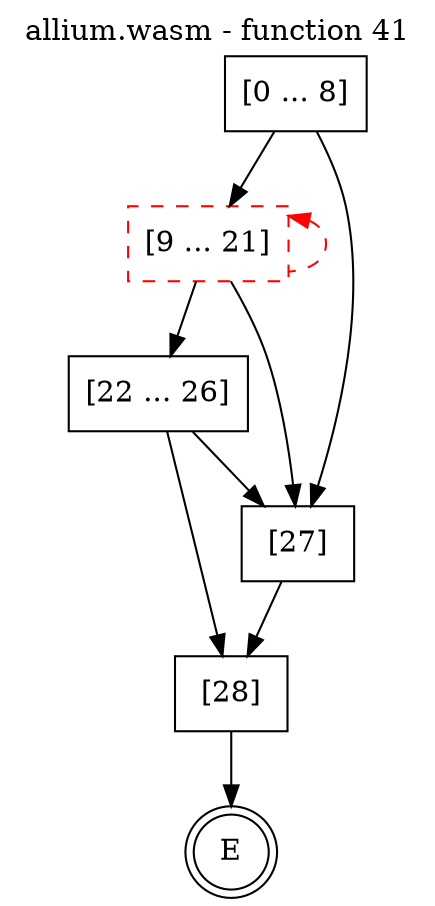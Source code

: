 digraph finite_state_machine {
    label = "allium.wasm - function 41"
    labelloc =  t
    labelfontsize = 16
    labelfontcolor = black
    labelfontname = "Helvetica"
    node [shape = doublecircle]; E ;
    node [shape = box];
    node [shape=box, color=black, style=solid] 0[label="[0 ... 8]"]
    node [shape=box, color=red, style=dashed] 9[label="[9 ... 21]"]
    node [shape=box, color=black, style=solid] 22[label="[22 ... 26]"]
    node [shape=box, color=black, style=solid] 27[label="[27]"]
    node [shape=box, color=black, style=solid] 28[label="[28]"]
    0 -> 9;
    0 -> 27;
    9 -> 22;
    9 -> 27;
    9 -> 9[style="dashed" color="red" dir=back];
    22 -> 27;
    22 -> 28;
    27 -> 28;
    28 -> E;
}
